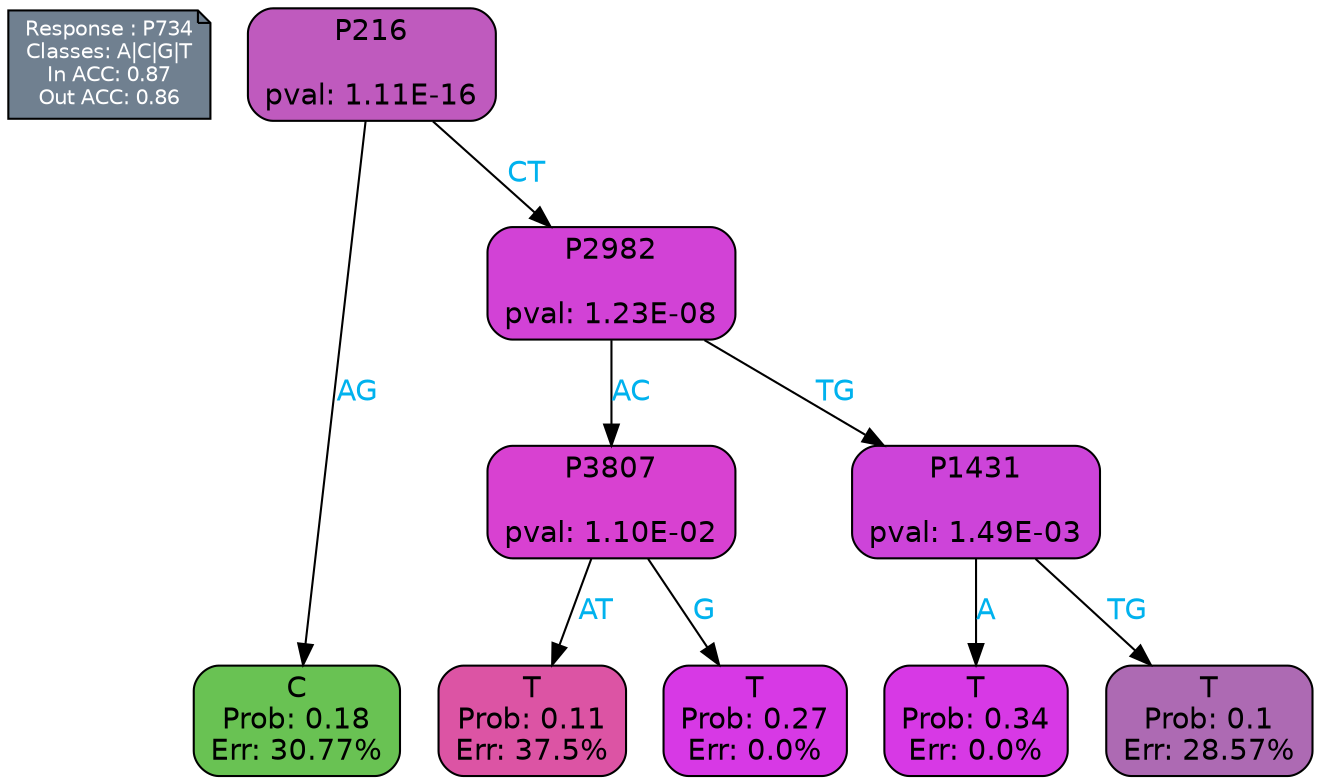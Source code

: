 digraph Tree {
node [shape=box, style="filled, rounded", color="black", fontname=helvetica] ;
graph [ranksep=equally, splines=polylines, bgcolor=transparent, dpi=600] ;
edge [fontname=helvetica] ;
LEGEND [label="Response : P734
Classes: A|C|G|T
In ACC: 0.87
Out ACC: 0.86
",shape=note,align=left,style=filled,fillcolor="slategray",fontcolor="white",fontsize=10];1 [label="P216

pval: 1.11E-16", fillcolor="#bf5abe"] ;
2 [label="C
Prob: 0.18
Err: 30.77%", fillcolor="#69c253"] ;
3 [label="P2982

pval: 1.23E-08", fillcolor="#d242d6"] ;
4 [label="P3807

pval: 1.10E-02", fillcolor="#d841d1"] ;
5 [label="T
Prob: 0.11
Err: 37.5%", fillcolor="#dc54a4"] ;
6 [label="T
Prob: 0.27
Err: 0.0%", fillcolor="#d739e5"] ;
7 [label="P1431

pval: 1.49E-03", fillcolor="#cd44d9"] ;
8 [label="T
Prob: 0.34
Err: 0.0%", fillcolor="#d739e5"] ;
9 [label="T
Prob: 0.1
Err: 28.57%", fillcolor="#ad6ab3"] ;
1 -> 2 [label="AG",fontcolor=deepskyblue2] ;
1 -> 3 [label="CT",fontcolor=deepskyblue2] ;
3 -> 4 [label="AC",fontcolor=deepskyblue2] ;
3 -> 7 [label="TG",fontcolor=deepskyblue2] ;
4 -> 5 [label="AT",fontcolor=deepskyblue2] ;
4 -> 6 [label="G",fontcolor=deepskyblue2] ;
7 -> 8 [label="A",fontcolor=deepskyblue2] ;
7 -> 9 [label="TG",fontcolor=deepskyblue2] ;
{rank = same; 2;5;6;8;9;}{rank = same; LEGEND;1;}}
